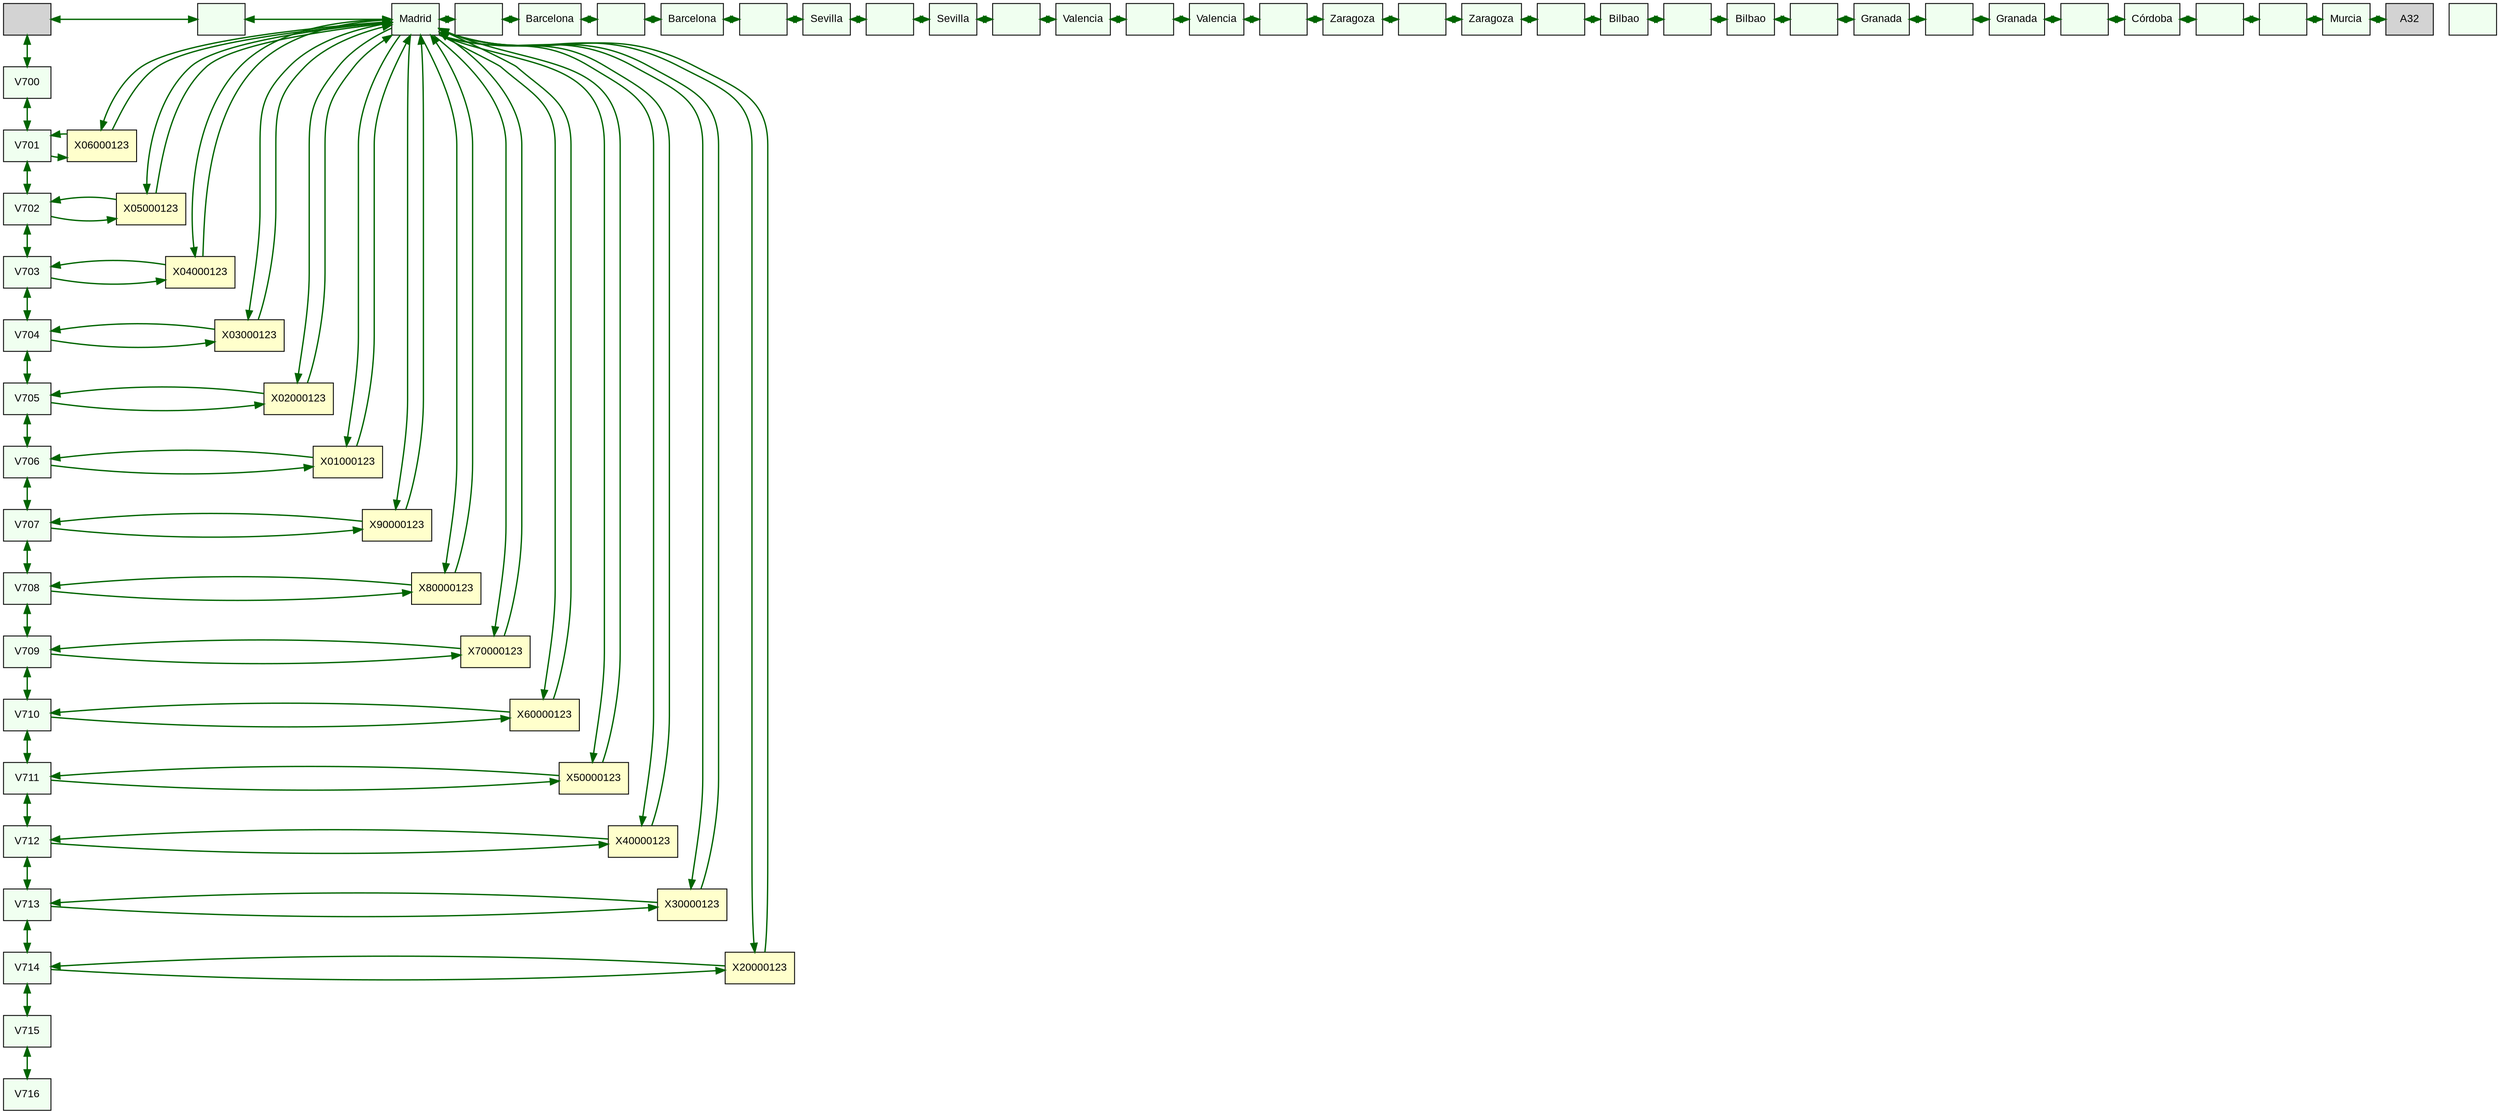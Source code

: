 digraph G {
node [shape=box, style=filled, fontname="Arial", fontsize=12];
edge [color="#006400", penwidth=1.5];
matriz [label="", group=filas];
U1[label = "V700" , group = filas, fillcolor="#f0fff0"];
U2[label = "V701" , group = filas, fillcolor="#f0fff0"];
U3[label = "V702" , group = filas, fillcolor="#f0fff0"];
U4[label = "V703" , group = filas, fillcolor="#f0fff0"];
U5[label = "V704" , group = filas, fillcolor="#f0fff0"];
U6[label = "V705" , group = filas, fillcolor="#f0fff0"];
U7[label = "V706" , group = filas, fillcolor="#f0fff0"];
U8[label = "V707" , group = filas, fillcolor="#f0fff0"];
U9[label = "V708" , group = filas, fillcolor="#f0fff0"];
U10[label = "V709" , group = filas, fillcolor="#f0fff0"];
U11[label = "V710" , group = filas, fillcolor="#f0fff0"];
U12[label = "V711" , group = filas, fillcolor="#f0fff0"];
U13[label = "V712" , group = filas, fillcolor="#f0fff0"];
U14[label = "V713" , group = filas, fillcolor="#f0fff0"];
U15[label = "V714" , group = filas, fillcolor="#f0fff0"];
U16[label = "V715" , group = filas, fillcolor="#f0fff0"];
U17[label = "V716" , group = filas, fillcolor="#f0fff0"];
matriz -> U1 [dir=both] ;
U1 -> U2 [dir=both];
U2 -> U3 [dir=both];
U3 -> U4 [dir=both];
U4 -> U5 [dir=both];
U5 -> U6 [dir=both];
U6 -> U7 [dir=both];
U7 -> U8 [dir=both];
U8 -> U9 [dir=both];
U9 -> U10 [dir=both];
U10 -> U11 [dir=both];
U11 -> U12 [dir=both];
U12 -> U13 [dir=both];
U13 -> U14 [dir=both];
U14 -> U15 [dir=both];
U15 -> U16 [dir=both];
U16 -> U17 [dir=both];
A0[label = "" , group = 0, fillcolor="#f0fff0"];
A1[label = "" , group = 1, fillcolor="#f0fff0"];
A2[label = "Madrid" , group = 2, fillcolor="#f0fff0"];
A3[label = "" , group = 3, fillcolor="#f0fff0"];
A4[label = "Barcelona" , group = 4, fillcolor="#f0fff0"];
A5[label = "" , group = 5, fillcolor="#f0fff0"];
A6[label = "Barcelona" , group = 6, fillcolor="#f0fff0"];
A7[label = "" , group = 7, fillcolor="#f0fff0"];
A8[label = "Sevilla" , group = 8, fillcolor="#f0fff0"];
A9[label = "" , group = 9, fillcolor="#f0fff0"];
A10[label = "Sevilla" , group = 10, fillcolor="#f0fff0"];
A11[label = "" , group = 11, fillcolor="#f0fff0"];
A12[label = "Valencia" , group = 12, fillcolor="#f0fff0"];
A13[label = "" , group = 13, fillcolor="#f0fff0"];
A14[label = "Valencia" , group = 14, fillcolor="#f0fff0"];
A15[label = "" , group = 15, fillcolor="#f0fff0"];
A16[label = "Zaragoza" , group = 16, fillcolor="#f0fff0"];
A17[label = "" , group = 17, fillcolor="#f0fff0"];
A18[label = "Zaragoza" , group = 18, fillcolor="#f0fff0"];
A19[label = "" , group = 19, fillcolor="#f0fff0"];
A20[label = "Bilbao" , group = 20, fillcolor="#f0fff0"];
A21[label = "" , group = 21, fillcolor="#f0fff0"];
A22[label = "Bilbao" , group = 22, fillcolor="#f0fff0"];
A23[label = "" , group = 23, fillcolor="#f0fff0"];
A24[label = "Granada" , group = 24, fillcolor="#f0fff0"];
A25[label = "" , group = 25, fillcolor="#f0fff0"];
A26[label = "Granada" , group = 26, fillcolor="#f0fff0"];
A27[label = "" , group = 27, fillcolor="#f0fff0"];
A28[label = "Córdoba" , group = 28, fillcolor="#f0fff0"];
A29[label = "" , group = 29, fillcolor="#f0fff0"];
A30[label = "" , group = 30, fillcolor="#f0fff0"];
A31[label = "Murcia" , group = 31, fillcolor="#f0fff0"];
matriz -> A1 [dir=both] ;
A1 -> A2 [dir=both] ;
A2 -> A3 [dir=both] ;
A3 -> A4 [dir=both] ;
A4 -> A5 [dir=both] ;
A5 -> A6 [dir=both] ;
A6 -> A7 [dir=both] ;
A7 -> A8 [dir=both] ;
A8 -> A9 [dir=both] ;
A9 -> A10 [dir=both] ;
A10 -> A11 [dir=both] ;
A11 -> A12 [dir=both] ;
A12 -> A13 [dir=both] ;
A13 -> A14 [dir=both] ;
A14 -> A15 [dir=both] ;
A15 -> A16 [dir=both] ;
A16 -> A17 [dir=both] ;
A17 -> A18 [dir=both] ;
A18 -> A19 [dir=both] ;
A19 -> A20 [dir=both] ;
A20 -> A21 [dir=both] ;
A21 -> A22 [dir=both] ;
A22 -> A23 [dir=both] ;
A23 -> A24 [dir=both] ;
A24 -> A25 [dir=both] ;
A25 -> A26 [dir=both] ;
A26 -> A27 [dir=both] ;
A27 -> A28 [dir=both] ;
A28 -> A29 [dir=both] ;
A29 -> A30 [dir=both] ;
A30 -> A31 [dir=both] ;
A31 -> A32 [dir=both] ;
{ rank = same; matriz;
A1;
A2;
A3;
A4;
A5;
A6;
A7;
A8;
A9;
A10;
A11;
A12;
A13;
A14;
A15;
A16;
A17;
A18;
A19;
A20;
A21;
A22;
A23;
A24;
A25;
A26;
A27;
A28;
A29;
A30;
A31;
A32;
}
X2Y2 [ label = "X06000123", style=filled, fillcolor="#ffffcc", group = 2] ;
U2 -> X2Y2 ;
X2Y2 -> U2 ;
A2 -> X2Y2 ;
X2Y2 -> A2 ;
X2Y3 [ label = "X05000123", style=filled, fillcolor="#ffffcc", group = 2] ;
U3 -> X2Y3 ;
X2Y3 -> U3 ;
A2 -> X2Y3 ;
X2Y3 -> A2 ;
X2Y4 [ label = "X04000123", style=filled, fillcolor="#ffffcc", group = 2] ;
U4 -> X2Y4 ;
X2Y4 -> U4 ;
A2 -> X2Y4 ;
X2Y4 -> A2 ;
X2Y5 [ label = "X03000123", style=filled, fillcolor="#ffffcc", group = 2] ;
U5 -> X2Y5 ;
X2Y5 -> U5 ;
A2 -> X2Y5 ;
X2Y5 -> A2 ;
X2Y6 [ label = "X02000123", style=filled, fillcolor="#ffffcc", group = 2] ;
U6 -> X2Y6 ;
X2Y6 -> U6 ;
A2 -> X2Y6 ;
X2Y6 -> A2 ;
X2Y7 [ label = "X01000123", style=filled, fillcolor="#ffffcc", group = 2] ;
U7 -> X2Y7 ;
X2Y7 -> U7 ;
A2 -> X2Y7 ;
X2Y7 -> A2 ;
X2Y8 [ label = "X90000123", style=filled, fillcolor="#ffffcc", group = 2] ;
U8 -> X2Y8 ;
X2Y8 -> U8 ;
A2 -> X2Y8 ;
X2Y8 -> A2 ;
X2Y9 [ label = "X80000123", style=filled, fillcolor="#ffffcc", group = 2] ;
U9 -> X2Y9 ;
X2Y9 -> U9 ;
A2 -> X2Y9 ;
X2Y9 -> A2 ;
X2Y10 [ label = "X70000123", style=filled, fillcolor="#ffffcc", group = 2] ;
U10 -> X2Y10 ;
X2Y10 -> U10 ;
A2 -> X2Y10 ;
X2Y10 -> A2 ;
X2Y11 [ label = "X60000123", style=filled, fillcolor="#ffffcc", group = 2] ;
U11 -> X2Y11 ;
X2Y11 -> U11 ;
A2 -> X2Y11 ;
X2Y11 -> A2 ;
X2Y12 [ label = "X50000123", style=filled, fillcolor="#ffffcc", group = 2] ;
U12 -> X2Y12 ;
X2Y12 -> U12 ;
A2 -> X2Y12 ;
X2Y12 -> A2 ;
X2Y13 [ label = "X40000123", style=filled, fillcolor="#ffffcc", group = 2] ;
U13 -> X2Y13 ;
X2Y13 -> U13 ;
A2 -> X2Y13 ;
X2Y13 -> A2 ;
X2Y14 [ label = "X30000123", style=filled, fillcolor="#ffffcc", group = 2] ;
U14 -> X2Y14 ;
X2Y14 -> U14 ;
A2 -> X2Y14 ;
X2Y14 -> A2 ;
X2Y15 [ label = "X20000123", style=filled, fillcolor="#ffffcc", group = 2] ;
U15 -> X2Y15 ;
X2Y15 -> U15 ;
A2 -> X2Y15 ;
X2Y15 -> A2 ;
{rank = same ; U1 ;
}
{rank = same ; U2 ;
X2Y2 ;}
{rank = same ; U3 ;
X2Y3 ;}
{rank = same ; U4 ;
X2Y4 ;}
{rank = same ; U5 ;
X2Y5 ;}
{rank = same ; U6 ;
X2Y6 ;}
{rank = same ; U7 ;
X2Y7 ;}
{rank = same ; U8 ;
X2Y8 ;}
{rank = same ; U9 ;
X2Y9 ;}
{rank = same ; U10 ;
X2Y10 ;}
{rank = same ; U11 ;
X2Y11 ;}
{rank = same ; U12 ;
X2Y12 ;}
{rank = same ; U13 ;
X2Y13 ;}
{rank = same ; U14 ;
X2Y14 ;}
{rank = same ; U15 ;
X2Y15 ;}
{rank = same ; U16 ;
}
{rank = same ; U17 ;
}
}
